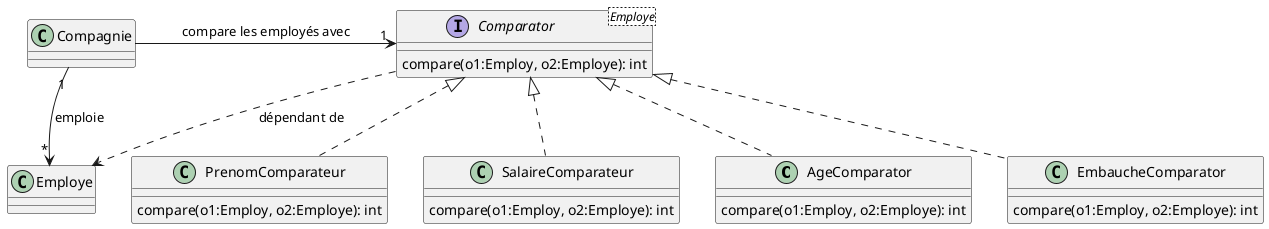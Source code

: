 @startuml diagramme de classe

class AgeComparator{
     compare(o1:Employ, o2:Employe): int
}
class Compagnie{}
Class EmbaucheComparator{
     compare(o1:Employ, o2:Employe): int
}
Class Employe{}
Class PrenomComparateur{
     compare(o1:Employ, o2:Employe): int
}
Class SalaireComparateur{
     compare(o1:Employ, o2:Employe): int
}

Interface Comparator<Employe>{
    compare(o1:Employ, o2:Employe): int
}

AgeComparator .up-|> Comparator
EmbaucheComparator .up-|> Comparator
PrenomComparateur .up-|> Comparator
SalaireComparateur .up-|> Comparator
Compagnie "1" --> "*" Employe : emploie
Compagnie  -right-> "1" Comparator: compare les employés avec
Comparator ..> Employe: dépendant de  

@enduml



@startuml DS-ComparatorDemo
skinparam Style strictuml
title Diagramme de séquence PatronStragégieComparator

actor main
participant "ageComparateur:AgeComparator" as AC
participant ":Compagnie" as C
participant "listEmploye[i]:List<Employe>" as LE
participant "sb:StringBuffer" as SB
participant "employe1:Employe" as E

main -> AC ** : ageComparator = new()
main -> C ** : compagnie = new(ageComparator)
C --> LE **: create()
main --> E **: crate("gendron","Yves",LocalDate.of(1990, 10, 18), LocalDate.of(2015,  2, 28),  40000.0)
...
main -> C : temp = toString()
C --> SB**: create()
C -> "Employe": String entete = getEntete()
C -> SB: append(entete)
C -> "Collection": sort(listEmploye,ageComparator)
loop i<liste.size()
C -> LE: Employe e = get(i)
C -> E: String info = toString()
C -> SB: append(info)
end
main -> System.out : println(temp)

main --> SalaireComparator ** : salaireComparator = new()
main -> C : setComparatorStrategy(salaireComparator)
...
@enduml